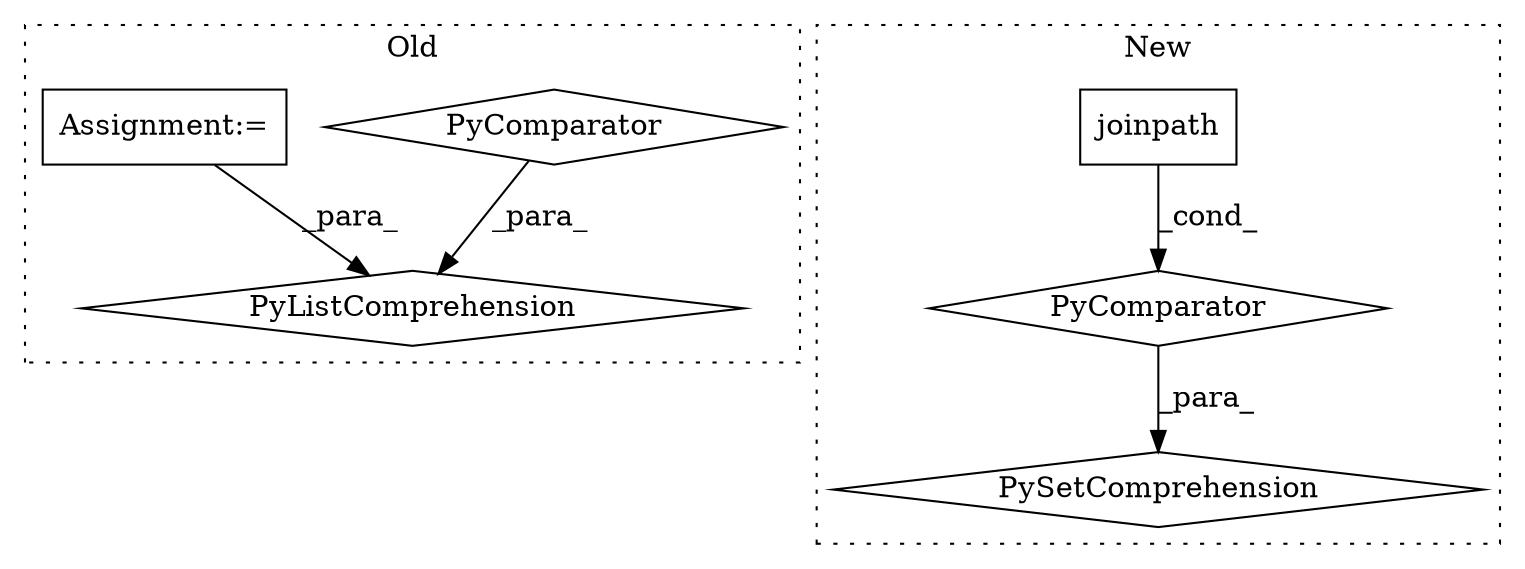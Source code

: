 digraph G {
subgraph cluster0 {
1 [label="PyComparator" a="113" s="726" l="34" shape="diamond"];
4 [label="PyListComprehension" a="109" s="627" l="219" shape="diamond"];
5 [label="Assignment:=" a="7" s="818" l="20" shape="box"];
label = "Old";
style="dotted";
}
subgraph cluster1 {
2 [label="joinpath" a="32" s="641,651" l="9,1" shape="box"];
3 [label="PyComparator" a="113" s="744" l="34" shape="diamond"];
6 [label="PySetComprehension" a="111" s="630" l="234" shape="diamond"];
label = "New";
style="dotted";
}
1 -> 4 [label="_para_"];
2 -> 3 [label="_cond_"];
3 -> 6 [label="_para_"];
5 -> 4 [label="_para_"];
}
